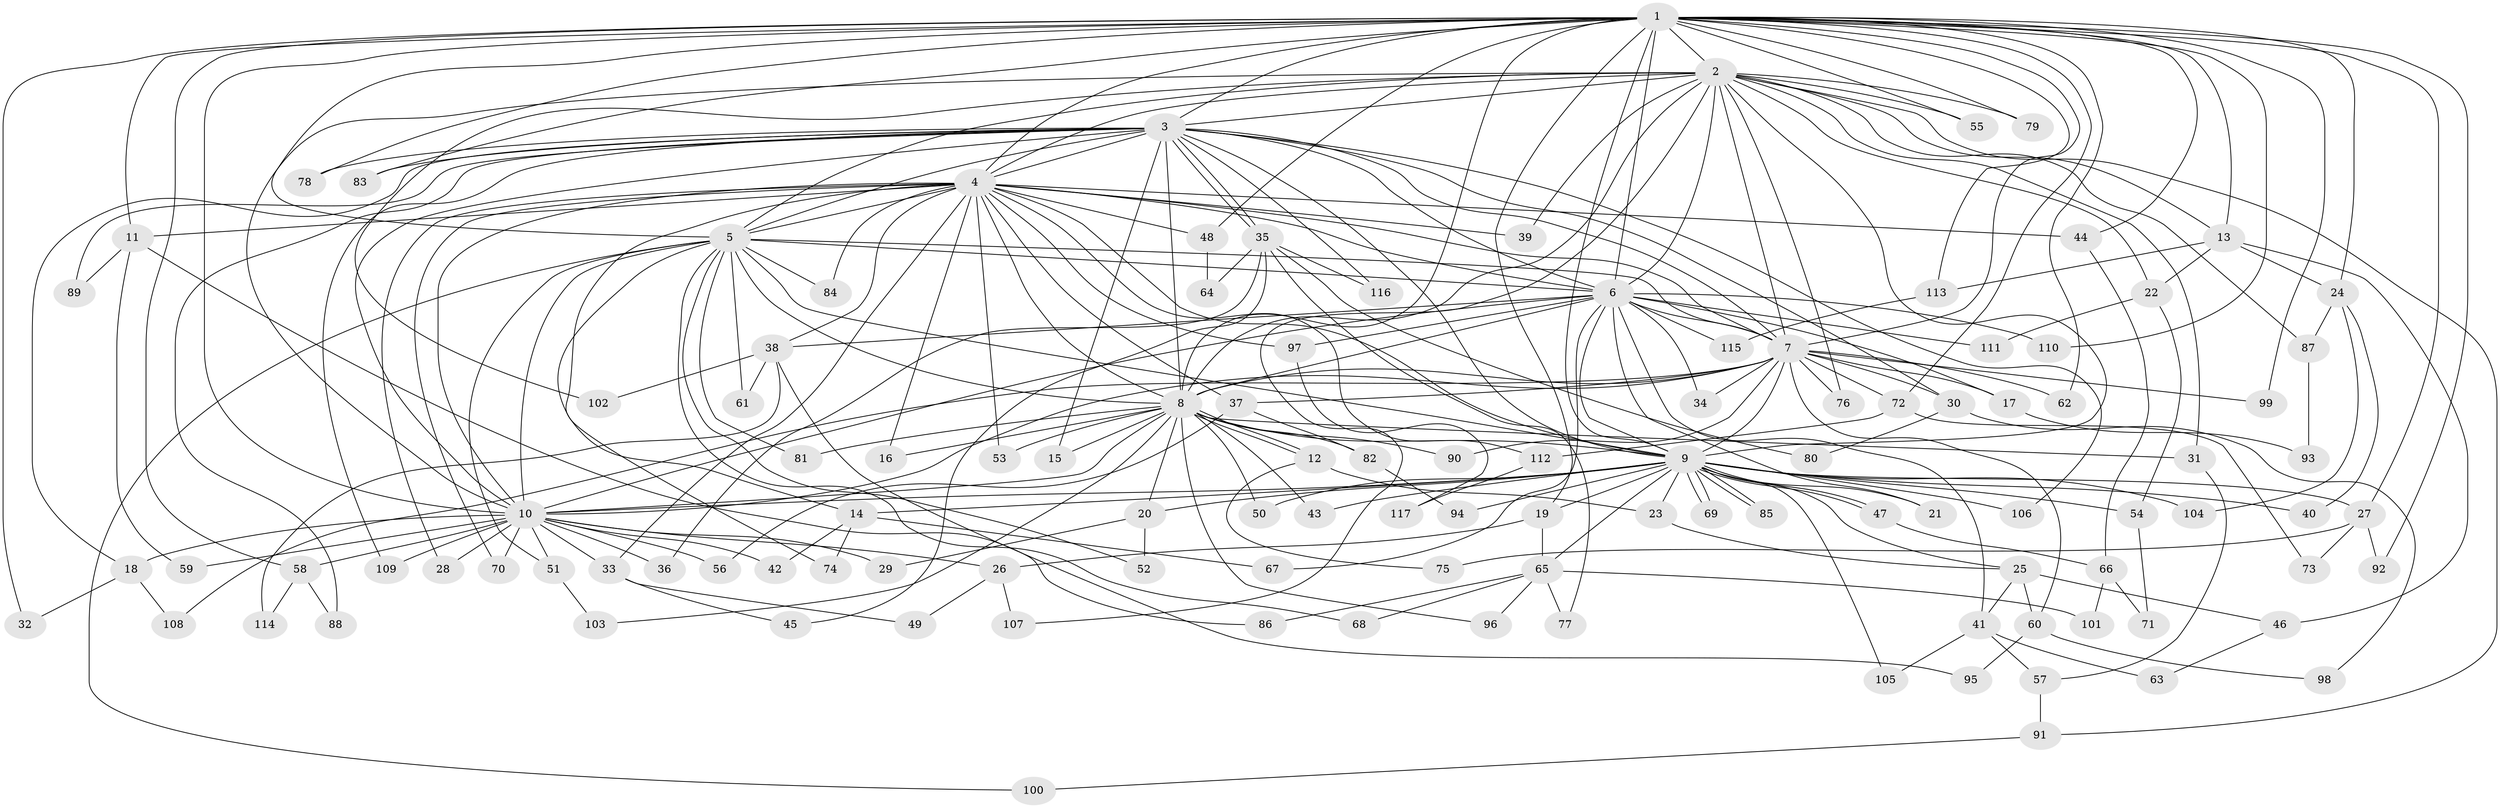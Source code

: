// coarse degree distribution, {14: 0.05714285714285714, 10: 0.05714285714285714, 16: 0.02857142857142857, 22: 0.02857142857142857, 18: 0.02857142857142857, 5: 0.14285714285714285, 6: 0.05714285714285714, 4: 0.05714285714285714, 2: 0.4, 3: 0.14285714285714285}
// Generated by graph-tools (version 1.1) at 2025/17/03/04/25 18:17:49]
// undirected, 117 vertices, 259 edges
graph export_dot {
graph [start="1"]
  node [color=gray90,style=filled];
  1;
  2;
  3;
  4;
  5;
  6;
  7;
  8;
  9;
  10;
  11;
  12;
  13;
  14;
  15;
  16;
  17;
  18;
  19;
  20;
  21;
  22;
  23;
  24;
  25;
  26;
  27;
  28;
  29;
  30;
  31;
  32;
  33;
  34;
  35;
  36;
  37;
  38;
  39;
  40;
  41;
  42;
  43;
  44;
  45;
  46;
  47;
  48;
  49;
  50;
  51;
  52;
  53;
  54;
  55;
  56;
  57;
  58;
  59;
  60;
  61;
  62;
  63;
  64;
  65;
  66;
  67;
  68;
  69;
  70;
  71;
  72;
  73;
  74;
  75;
  76;
  77;
  78;
  79;
  80;
  81;
  82;
  83;
  84;
  85;
  86;
  87;
  88;
  89;
  90;
  91;
  92;
  93;
  94;
  95;
  96;
  97;
  98;
  99;
  100;
  101;
  102;
  103;
  104;
  105;
  106;
  107;
  108;
  109;
  110;
  111;
  112;
  113;
  114;
  115;
  116;
  117;
  1 -- 2;
  1 -- 3;
  1 -- 4;
  1 -- 5;
  1 -- 6;
  1 -- 7;
  1 -- 8;
  1 -- 9;
  1 -- 10;
  1 -- 11;
  1 -- 13;
  1 -- 19;
  1 -- 24;
  1 -- 27;
  1 -- 32;
  1 -- 44;
  1 -- 48;
  1 -- 55;
  1 -- 58;
  1 -- 62;
  1 -- 72;
  1 -- 78;
  1 -- 79;
  1 -- 83;
  1 -- 92;
  1 -- 99;
  1 -- 110;
  1 -- 113;
  2 -- 3;
  2 -- 4;
  2 -- 5;
  2 -- 6;
  2 -- 7;
  2 -- 8;
  2 -- 9;
  2 -- 10;
  2 -- 13;
  2 -- 22;
  2 -- 31;
  2 -- 39;
  2 -- 55;
  2 -- 76;
  2 -- 79;
  2 -- 87;
  2 -- 91;
  2 -- 102;
  2 -- 107;
  3 -- 4;
  3 -- 5;
  3 -- 6;
  3 -- 7;
  3 -- 8;
  3 -- 9;
  3 -- 10;
  3 -- 15;
  3 -- 18;
  3 -- 30;
  3 -- 35;
  3 -- 35;
  3 -- 78;
  3 -- 83;
  3 -- 88;
  3 -- 89;
  3 -- 106;
  3 -- 109;
  3 -- 116;
  4 -- 5;
  4 -- 6;
  4 -- 7;
  4 -- 8;
  4 -- 9;
  4 -- 10;
  4 -- 11;
  4 -- 14;
  4 -- 16;
  4 -- 28;
  4 -- 33;
  4 -- 37;
  4 -- 38;
  4 -- 39;
  4 -- 44;
  4 -- 48;
  4 -- 53;
  4 -- 70;
  4 -- 84;
  4 -- 97;
  4 -- 112;
  5 -- 6;
  5 -- 7;
  5 -- 8;
  5 -- 9;
  5 -- 10;
  5 -- 51;
  5 -- 52;
  5 -- 61;
  5 -- 68;
  5 -- 74;
  5 -- 81;
  5 -- 84;
  5 -- 100;
  6 -- 7;
  6 -- 8;
  6 -- 9;
  6 -- 10;
  6 -- 17;
  6 -- 21;
  6 -- 34;
  6 -- 38;
  6 -- 41;
  6 -- 67;
  6 -- 97;
  6 -- 110;
  6 -- 111;
  6 -- 115;
  7 -- 8;
  7 -- 9;
  7 -- 10;
  7 -- 17;
  7 -- 30;
  7 -- 34;
  7 -- 37;
  7 -- 60;
  7 -- 62;
  7 -- 72;
  7 -- 76;
  7 -- 90;
  7 -- 99;
  7 -- 108;
  8 -- 9;
  8 -- 10;
  8 -- 12;
  8 -- 12;
  8 -- 15;
  8 -- 16;
  8 -- 20;
  8 -- 31;
  8 -- 43;
  8 -- 50;
  8 -- 53;
  8 -- 81;
  8 -- 82;
  8 -- 90;
  8 -- 96;
  8 -- 103;
  9 -- 10;
  9 -- 14;
  9 -- 19;
  9 -- 20;
  9 -- 21;
  9 -- 23;
  9 -- 25;
  9 -- 27;
  9 -- 40;
  9 -- 43;
  9 -- 47;
  9 -- 47;
  9 -- 50;
  9 -- 54;
  9 -- 65;
  9 -- 69;
  9 -- 69;
  9 -- 85;
  9 -- 85;
  9 -- 94;
  9 -- 104;
  9 -- 105;
  9 -- 106;
  10 -- 18;
  10 -- 26;
  10 -- 28;
  10 -- 29;
  10 -- 33;
  10 -- 36;
  10 -- 42;
  10 -- 51;
  10 -- 56;
  10 -- 58;
  10 -- 59;
  10 -- 70;
  10 -- 109;
  11 -- 59;
  11 -- 86;
  11 -- 89;
  12 -- 23;
  12 -- 75;
  13 -- 22;
  13 -- 24;
  13 -- 46;
  13 -- 113;
  14 -- 42;
  14 -- 67;
  14 -- 74;
  17 -- 93;
  18 -- 32;
  18 -- 108;
  19 -- 26;
  19 -- 65;
  20 -- 29;
  20 -- 52;
  22 -- 54;
  22 -- 111;
  23 -- 25;
  24 -- 40;
  24 -- 87;
  24 -- 104;
  25 -- 41;
  25 -- 46;
  25 -- 60;
  26 -- 49;
  26 -- 107;
  27 -- 73;
  27 -- 75;
  27 -- 92;
  30 -- 80;
  30 -- 98;
  31 -- 57;
  33 -- 45;
  33 -- 49;
  35 -- 36;
  35 -- 45;
  35 -- 64;
  35 -- 77;
  35 -- 80;
  35 -- 116;
  37 -- 56;
  37 -- 82;
  38 -- 61;
  38 -- 95;
  38 -- 102;
  38 -- 114;
  41 -- 57;
  41 -- 63;
  41 -- 105;
  44 -- 66;
  46 -- 63;
  47 -- 66;
  48 -- 64;
  51 -- 103;
  54 -- 71;
  57 -- 91;
  58 -- 88;
  58 -- 114;
  60 -- 95;
  60 -- 98;
  65 -- 68;
  65 -- 77;
  65 -- 86;
  65 -- 96;
  65 -- 101;
  66 -- 71;
  66 -- 101;
  72 -- 73;
  72 -- 112;
  82 -- 94;
  87 -- 93;
  91 -- 100;
  97 -- 117;
  112 -- 117;
  113 -- 115;
}
